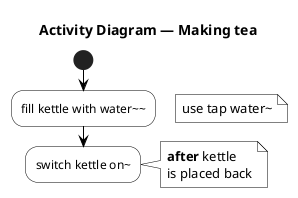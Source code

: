 @startuml

skinparam TitleFontStyle Bold
skinparam ArrowColor Black
skinparam ActivityBorderColor Black
skinparam NoteBorderColor Black
skinparam ActivityBackgroundColor White
skinparam NoteBackgroundColor White
Title Activity Diagram — Making tea

start
:fill kettle with water~~;
floating note right: use tap water~
:switch kettle on~;
note right
    <b>after</b> kettle
    is placed back
end note

@enduml
